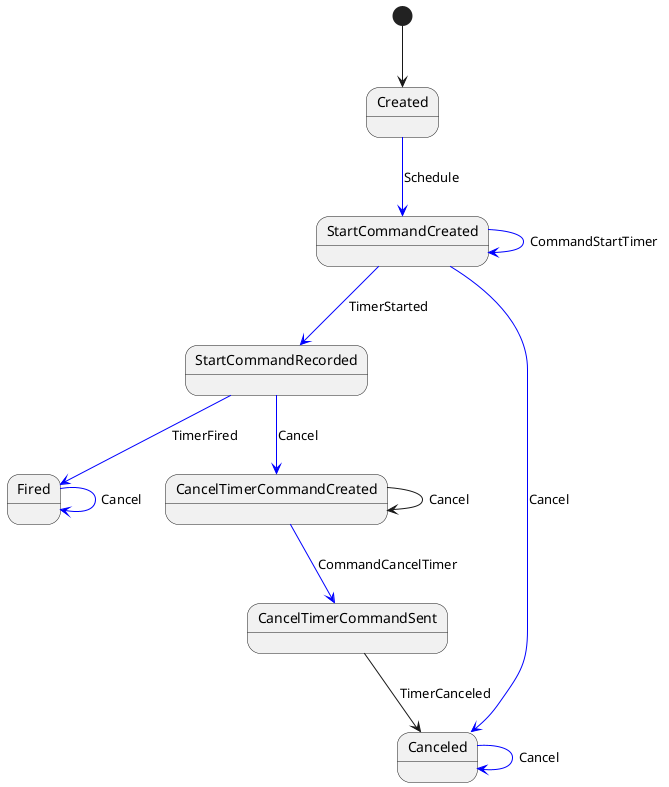 @startuml
[*] --> Created
Created -[#blue]-> StartCommandCreated: Schedule
StartCommandCreated -[#blue]-> StartCommandCreated: CommandStartTimer
StartCommandCreated -[#blue]-> StartCommandRecorded: TimerStarted
StartCommandCreated -[#blue]-> Canceled: Cancel
StartCommandRecorded -[#blue]-> Fired: TimerFired
StartCommandRecorded -[#blue]-> CancelTimerCommandCreated: Cancel
CancelTimerCommandCreated --> CancelTimerCommandCreated: Cancel
CancelTimerCommandCreated -[#blue]-> CancelTimerCommandSent: CommandCancelTimer
CancelTimerCommandSent --> Canceled: TimerCanceled
Canceled -[#blue]-> Canceled: Cancel
Fired -[#blue]-> Fired: Cancel
@enduml